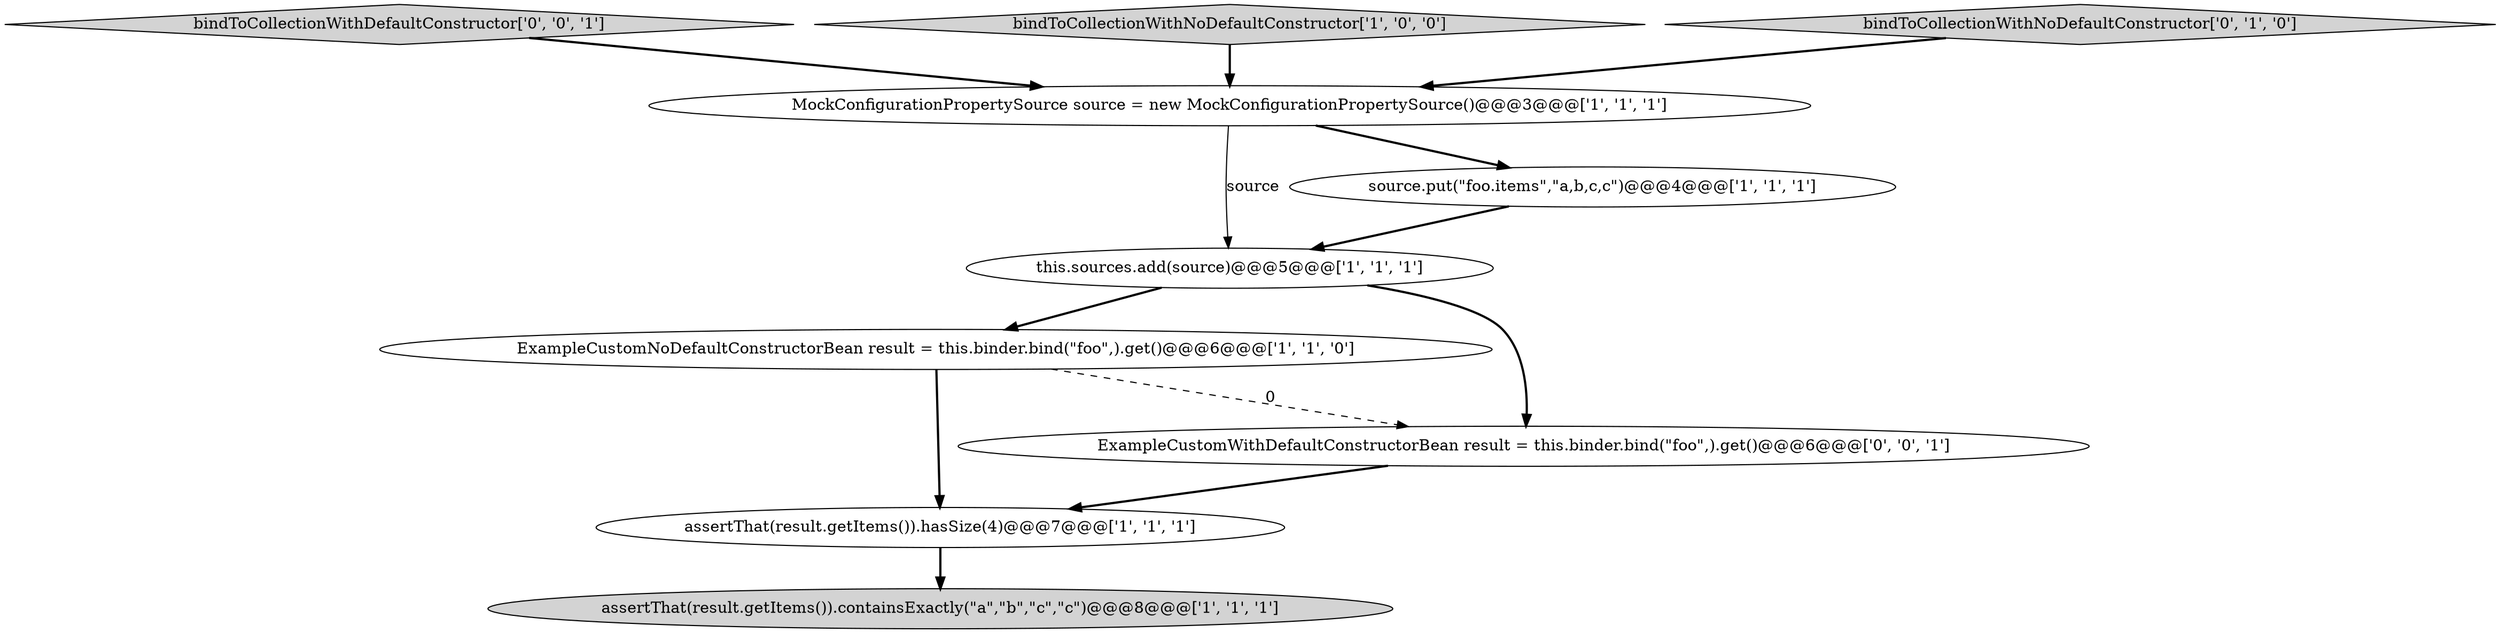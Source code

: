 digraph {
8 [style = filled, label = "bindToCollectionWithDefaultConstructor['0', '0', '1']", fillcolor = lightgray, shape = diamond image = "AAA0AAABBB3BBB"];
5 [style = filled, label = "assertThat(result.getItems()).hasSize(4)@@@7@@@['1', '1', '1']", fillcolor = white, shape = ellipse image = "AAA0AAABBB1BBB"];
1 [style = filled, label = "bindToCollectionWithNoDefaultConstructor['1', '0', '0']", fillcolor = lightgray, shape = diamond image = "AAA0AAABBB1BBB"];
7 [style = filled, label = "bindToCollectionWithNoDefaultConstructor['0', '1', '0']", fillcolor = lightgray, shape = diamond image = "AAA0AAABBB2BBB"];
0 [style = filled, label = "MockConfigurationPropertySource source = new MockConfigurationPropertySource()@@@3@@@['1', '1', '1']", fillcolor = white, shape = ellipse image = "AAA0AAABBB1BBB"];
4 [style = filled, label = "ExampleCustomNoDefaultConstructorBean result = this.binder.bind(\"foo\",).get()@@@6@@@['1', '1', '0']", fillcolor = white, shape = ellipse image = "AAA0AAABBB1BBB"];
2 [style = filled, label = "assertThat(result.getItems()).containsExactly(\"a\",\"b\",\"c\",\"c\")@@@8@@@['1', '1', '1']", fillcolor = lightgray, shape = ellipse image = "AAA0AAABBB1BBB"];
3 [style = filled, label = "this.sources.add(source)@@@5@@@['1', '1', '1']", fillcolor = white, shape = ellipse image = "AAA0AAABBB1BBB"];
9 [style = filled, label = "ExampleCustomWithDefaultConstructorBean result = this.binder.bind(\"foo\",).get()@@@6@@@['0', '0', '1']", fillcolor = white, shape = ellipse image = "AAA0AAABBB3BBB"];
6 [style = filled, label = "source.put(\"foo.items\",\"a,b,c,c\")@@@4@@@['1', '1', '1']", fillcolor = white, shape = ellipse image = "AAA0AAABBB1BBB"];
9->5 [style = bold, label=""];
3->9 [style = bold, label=""];
8->0 [style = bold, label=""];
6->3 [style = bold, label=""];
0->3 [style = solid, label="source"];
4->9 [style = dashed, label="0"];
5->2 [style = bold, label=""];
7->0 [style = bold, label=""];
1->0 [style = bold, label=""];
0->6 [style = bold, label=""];
4->5 [style = bold, label=""];
3->4 [style = bold, label=""];
}
